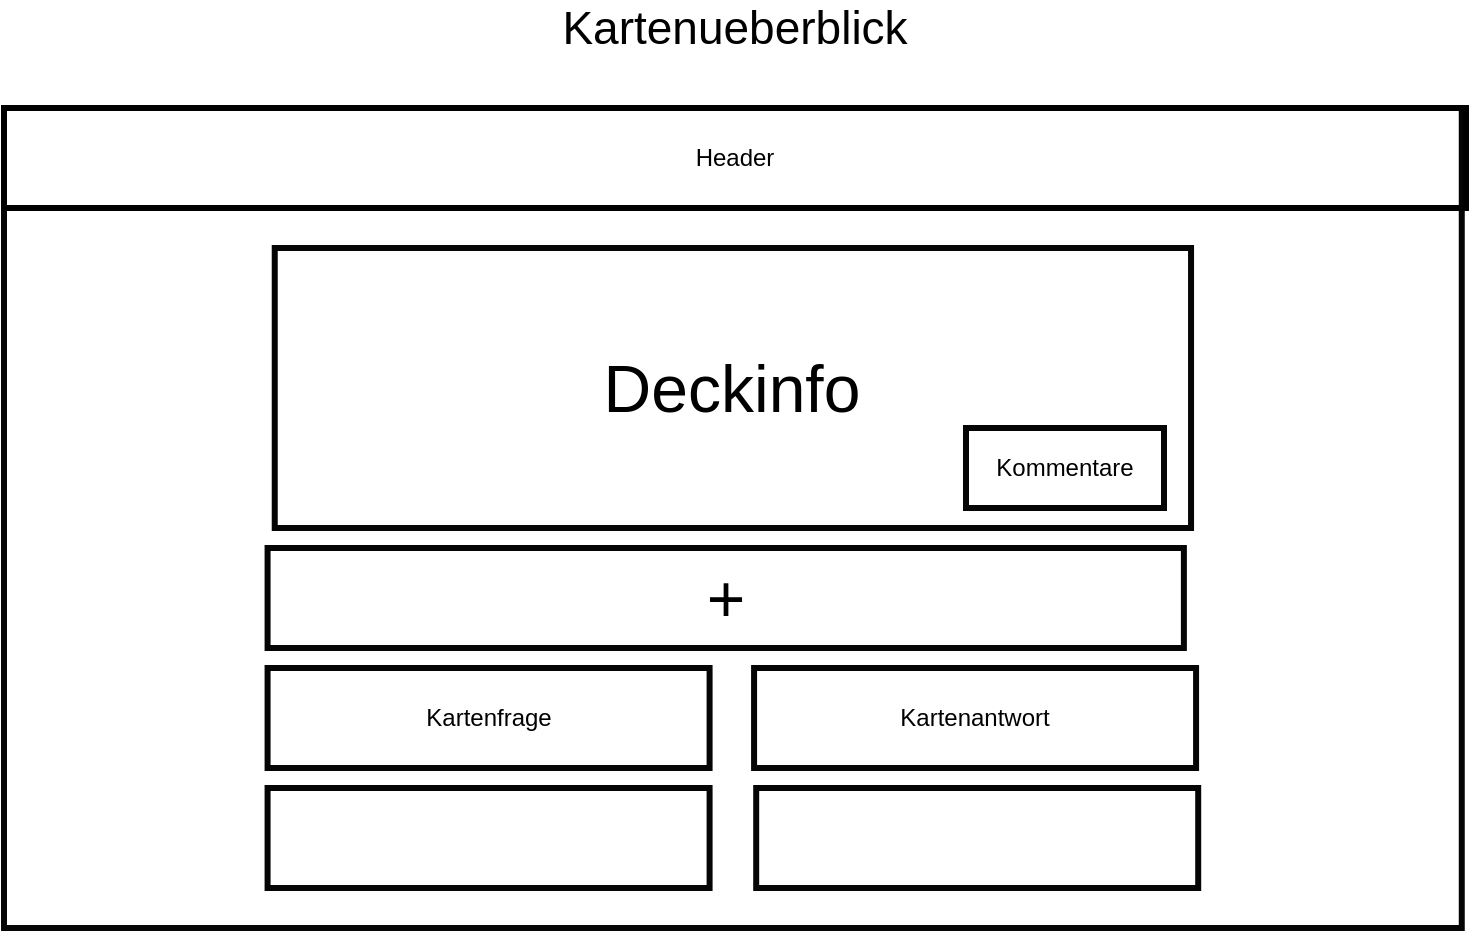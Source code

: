 <mxfile version="13.0.1" type="device"><diagram id="s5UY7Ej_TETZP1KL8rj1" name="Page-1"><mxGraphModel dx="1422" dy="822" grid="1" gridSize="10" guides="1" tooltips="1" connect="1" arrows="1" fold="1" page="1" pageScale="1" pageWidth="827" pageHeight="1169" math="0" shadow="0"><root><mxCell id="0"/><mxCell id="1" parent="0"/><mxCell id="qVj52gQd9qCLC-1IVbtd-1" value="&lt;font style=&quot;font-size: 23px&quot;&gt;Kartenueberblick&lt;/font&gt;" style="text;html=1;align=center;verticalAlign=middle;resizable=0;points=[];autosize=1;" parent="1" vertex="1"><mxGeometry x="319" y="40" width="190" height="20" as="geometry"/></mxCell><mxCell id="qVj52gQd9qCLC-1IVbtd-3" value="" style="rounded=0;whiteSpace=wrap;html=1;aspect=fixed;fillColor=none;gradientColor=none;strokeColor=#050505;strokeWidth=3;" parent="1" vertex="1"><mxGeometry x="49" y="90" width="728.88" height="410" as="geometry"/></mxCell><mxCell id="qVj52gQd9qCLC-1IVbtd-4" value="Header" style="rounded=0;whiteSpace=wrap;html=1;fillColor=none;gradientColor=none;strokeWidth=3;strokeColor=#000000;" parent="1" vertex="1"><mxGeometry x="49" y="90" width="731" height="50" as="geometry"/></mxCell><mxCell id="qVj52gQd9qCLC-1IVbtd-12" value="Kartenfrage" style="rounded=0;whiteSpace=wrap;html=1;strokeColor=#050505;strokeWidth=3;fillColor=none;gradientColor=none;" parent="1" vertex="1"><mxGeometry x="180.79" y="370" width="221" height="50" as="geometry"/></mxCell><mxCell id="qVj52gQd9qCLC-1IVbtd-15" style="edgeStyle=orthogonalEdgeStyle;rounded=0;orthogonalLoop=1;jettySize=auto;html=1;exitX=0.5;exitY=1;exitDx=0;exitDy=0;" parent="1" edge="1"><mxGeometry relative="1" as="geometry"><mxPoint x="533.94" y="210" as="sourcePoint"/><mxPoint x="534" y="210" as="targetPoint"/></mxGeometry></mxCell><mxCell id="qVj52gQd9qCLC-1IVbtd-24" value="Kartenantwort" style="rounded=0;whiteSpace=wrap;html=1;strokeColor=#050505;strokeWidth=3;fillColor=none;gradientColor=none;" parent="1" vertex="1"><mxGeometry x="424.04" y="370" width="221" height="50" as="geometry"/></mxCell><mxCell id="qVj52gQd9qCLC-1IVbtd-26" value="" style="rounded=0;whiteSpace=wrap;html=1;strokeColor=#050505;strokeWidth=3;fillColor=none;gradientColor=none;" parent="1" vertex="1"><mxGeometry x="180.79" y="430" width="221" height="50" as="geometry"/></mxCell><mxCell id="qVj52gQd9qCLC-1IVbtd-27" value="" style="rounded=0;whiteSpace=wrap;html=1;strokeColor=#050505;strokeWidth=3;fillColor=none;gradientColor=none;" parent="1" vertex="1"><mxGeometry x="425.1" y="430" width="221" height="50" as="geometry"/></mxCell><mxCell id="qVj52gQd9qCLC-1IVbtd-32" value="&lt;font style=&quot;font-size: 33px&quot;&gt;+&lt;/font&gt;" style="rounded=0;whiteSpace=wrap;html=1;strokeColor=#050505;strokeWidth=3;fillColor=none;gradientColor=none;" parent="1" vertex="1"><mxGeometry x="180.79" y="310" width="458.15" height="50" as="geometry"/></mxCell><mxCell id="tFyQpGs2oTAkHYLq7zyw-1" value="&lt;font style=&quot;font-size: 33px&quot;&gt;Deckinfo&lt;/font&gt;" style="rounded=0;whiteSpace=wrap;html=1;strokeColor=#050505;strokeWidth=3;fillColor=none;gradientColor=none;" vertex="1" parent="1"><mxGeometry x="184.37" y="160" width="458.15" height="140" as="geometry"/></mxCell><mxCell id="tFyQpGs2oTAkHYLq7zyw-2" value="Kommentare" style="rounded=0;whiteSpace=wrap;html=1;strokeColor=#050505;strokeWidth=3;fillColor=none;gradientColor=none;" vertex="1" parent="1"><mxGeometry x="530" y="250" width="99" height="40" as="geometry"/></mxCell></root></mxGraphModel></diagram></mxfile>